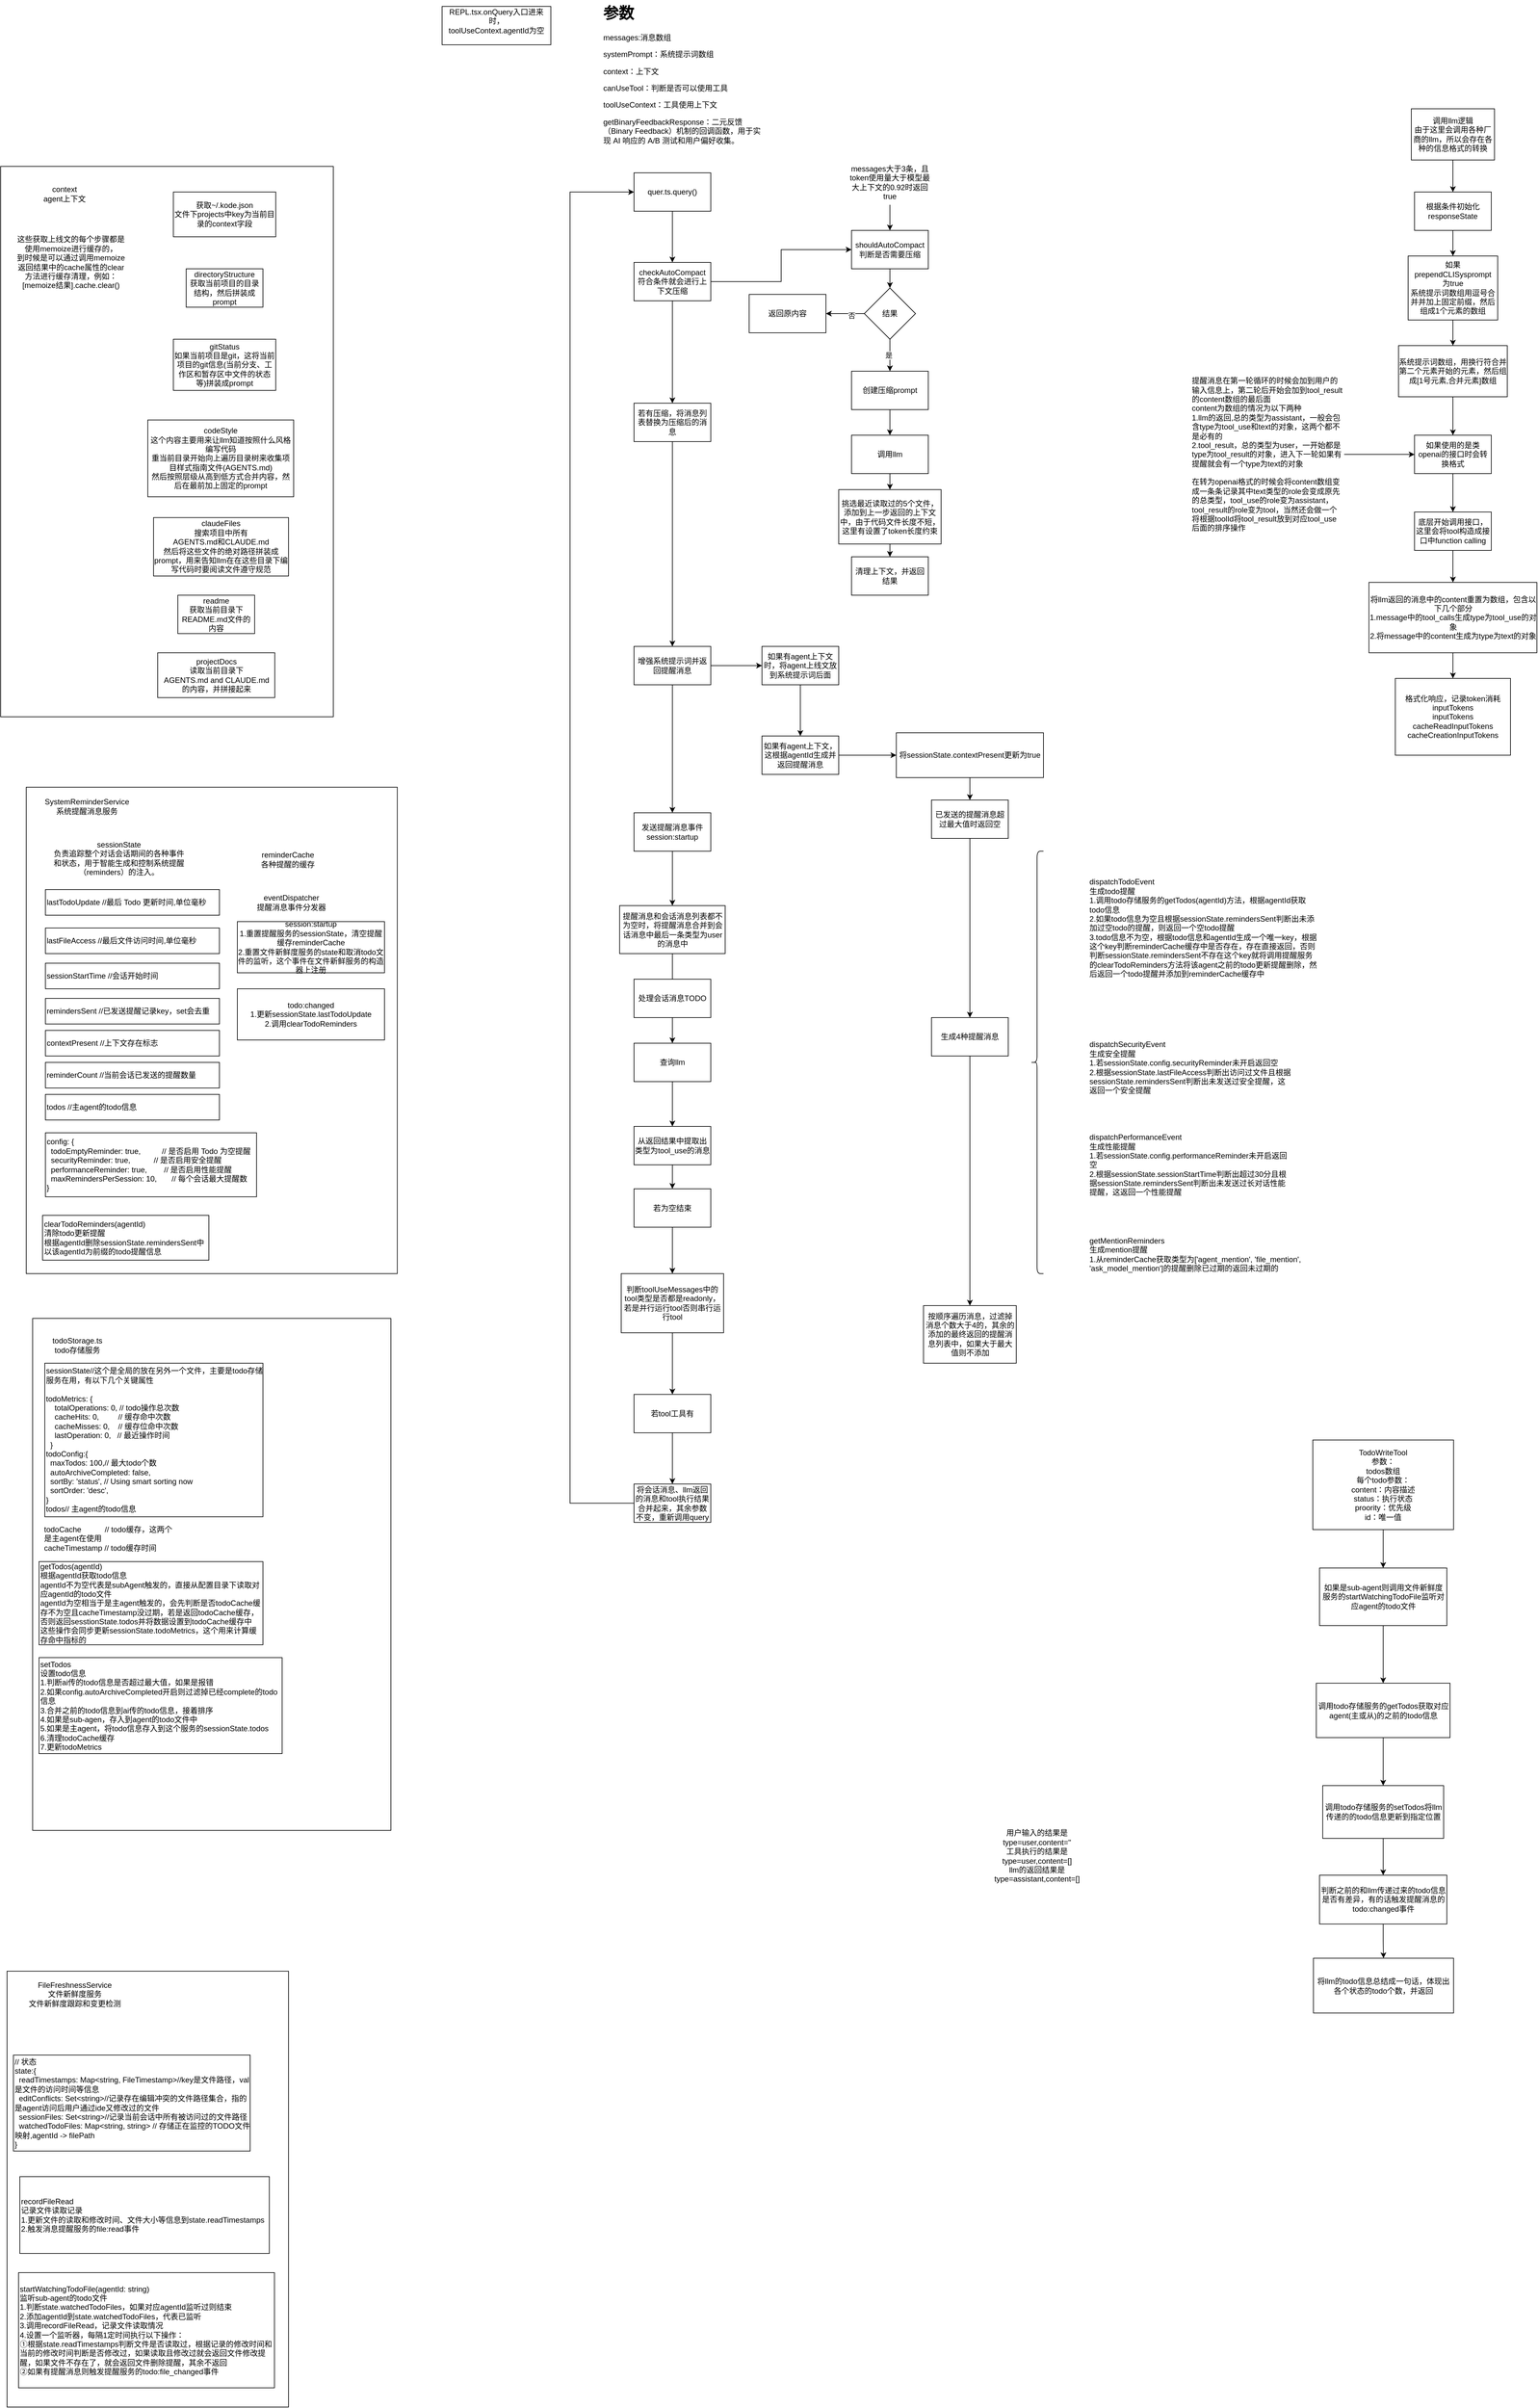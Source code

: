 <mxfile version="28.2.5">
  <diagram name="第 1 页" id="Q0NscItecU1U9k1imM_O">
    <mxGraphModel dx="2053" dy="1830" grid="1" gridSize="10" guides="1" tooltips="1" connect="1" arrows="1" fold="1" page="1" pageScale="1" pageWidth="827" pageHeight="1169" math="0" shadow="0">
      <root>
        <mxCell id="0" />
        <mxCell id="1" parent="0" />
        <mxCell id="Ng6PZ43AAAkMnln1ni1C-49" value="" style="rounded=0;whiteSpace=wrap;html=1;" vertex="1" parent="1">
          <mxGeometry x="-800" y="2900" width="440" height="681" as="geometry" />
        </mxCell>
        <mxCell id="P5QHbWgMxLtJwnUJuL_Y-58" value="" style="rounded=0;whiteSpace=wrap;html=1;" parent="1" vertex="1">
          <mxGeometry x="-770" y="1050" width="580" height="760" as="geometry" />
        </mxCell>
        <mxCell id="P5QHbWgMxLtJwnUJuL_Y-53" value="" style="rounded=0;whiteSpace=wrap;html=1;" parent="1" vertex="1">
          <mxGeometry x="-810" y="80" width="520" height="860" as="geometry" />
        </mxCell>
        <mxCell id="P5QHbWgMxLtJwnUJuL_Y-4" value="" style="edgeStyle=orthogonalEdgeStyle;rounded=0;orthogonalLoop=1;jettySize=auto;html=1;" parent="1" source="P5QHbWgMxLtJwnUJuL_Y-1" target="P5QHbWgMxLtJwnUJuL_Y-3" edge="1">
          <mxGeometry relative="1" as="geometry" />
        </mxCell>
        <mxCell id="P5QHbWgMxLtJwnUJuL_Y-1" value="quer.ts.query()" style="rounded=0;whiteSpace=wrap;html=1;" parent="1" vertex="1">
          <mxGeometry x="180" y="90" width="120" height="60" as="geometry" />
        </mxCell>
        <mxCell id="P5QHbWgMxLtJwnUJuL_Y-6" value="" style="edgeStyle=orthogonalEdgeStyle;rounded=0;orthogonalLoop=1;jettySize=auto;html=1;entryX=0;entryY=0.5;entryDx=0;entryDy=0;" parent="1" source="P5QHbWgMxLtJwnUJuL_Y-3" target="P5QHbWgMxLtJwnUJuL_Y-5" edge="1">
          <mxGeometry relative="1" as="geometry" />
        </mxCell>
        <mxCell id="P5QHbWgMxLtJwnUJuL_Y-24" value="" style="edgeStyle=orthogonalEdgeStyle;rounded=0;orthogonalLoop=1;jettySize=auto;html=1;" parent="1" source="P5QHbWgMxLtJwnUJuL_Y-3" target="P5QHbWgMxLtJwnUJuL_Y-23" edge="1">
          <mxGeometry relative="1" as="geometry" />
        </mxCell>
        <mxCell id="P5QHbWgMxLtJwnUJuL_Y-3" value="checkAutoCompact&lt;div&gt;符合条件就会进行上下文压缩&lt;/div&gt;" style="rounded=0;whiteSpace=wrap;html=1;" parent="1" vertex="1">
          <mxGeometry x="180" y="230" width="120" height="60" as="geometry" />
        </mxCell>
        <mxCell id="P5QHbWgMxLtJwnUJuL_Y-9" value="" style="edgeStyle=orthogonalEdgeStyle;rounded=0;orthogonalLoop=1;jettySize=auto;html=1;" parent="1" source="P5QHbWgMxLtJwnUJuL_Y-5" target="P5QHbWgMxLtJwnUJuL_Y-8" edge="1">
          <mxGeometry relative="1" as="geometry" />
        </mxCell>
        <mxCell id="P5QHbWgMxLtJwnUJuL_Y-5" value="shouldAutoCompact&lt;div&gt;判断是否需要压缩&lt;/div&gt;" style="whiteSpace=wrap;html=1;rounded=0;" parent="1" vertex="1">
          <mxGeometry x="520" y="180" width="120" height="60" as="geometry" />
        </mxCell>
        <mxCell id="P5QHbWgMxLtJwnUJuL_Y-11" value="" style="edgeStyle=orthogonalEdgeStyle;rounded=0;orthogonalLoop=1;jettySize=auto;html=1;" parent="1" source="P5QHbWgMxLtJwnUJuL_Y-8" target="P5QHbWgMxLtJwnUJuL_Y-10" edge="1">
          <mxGeometry relative="1" as="geometry" />
        </mxCell>
        <mxCell id="P5QHbWgMxLtJwnUJuL_Y-13" value="是" style="edgeLabel;html=1;align=center;verticalAlign=middle;resizable=0;points=[];" parent="P5QHbWgMxLtJwnUJuL_Y-11" vertex="1" connectable="0">
          <mxGeometry x="0.009" y="-2" relative="1" as="geometry">
            <mxPoint as="offset" />
          </mxGeometry>
        </mxCell>
        <mxCell id="P5QHbWgMxLtJwnUJuL_Y-15" value="" style="edgeStyle=orthogonalEdgeStyle;rounded=0;orthogonalLoop=1;jettySize=auto;html=1;" parent="1" source="P5QHbWgMxLtJwnUJuL_Y-8" edge="1">
          <mxGeometry relative="1" as="geometry">
            <mxPoint x="480" y="310" as="targetPoint" />
          </mxGeometry>
        </mxCell>
        <mxCell id="P5QHbWgMxLtJwnUJuL_Y-16" value="否" style="edgeLabel;html=1;align=center;verticalAlign=middle;resizable=0;points=[];" parent="P5QHbWgMxLtJwnUJuL_Y-15" vertex="1" connectable="0">
          <mxGeometry x="-0.347" y="3" relative="1" as="geometry">
            <mxPoint as="offset" />
          </mxGeometry>
        </mxCell>
        <mxCell id="P5QHbWgMxLtJwnUJuL_Y-8" value="结果" style="rhombus;whiteSpace=wrap;html=1;rounded=0;" parent="1" vertex="1">
          <mxGeometry x="540" y="270" width="80" height="80" as="geometry" />
        </mxCell>
        <mxCell id="P5QHbWgMxLtJwnUJuL_Y-26" value="" style="edgeStyle=orthogonalEdgeStyle;rounded=0;orthogonalLoop=1;jettySize=auto;html=1;" parent="1" source="P5QHbWgMxLtJwnUJuL_Y-10" target="P5QHbWgMxLtJwnUJuL_Y-25" edge="1">
          <mxGeometry relative="1" as="geometry" />
        </mxCell>
        <mxCell id="P5QHbWgMxLtJwnUJuL_Y-10" value="创建压缩prompt" style="whiteSpace=wrap;html=1;rounded=0;" parent="1" vertex="1">
          <mxGeometry x="520" y="400" width="120" height="60" as="geometry" />
        </mxCell>
        <mxCell id="P5QHbWgMxLtJwnUJuL_Y-19" value="返回原内容" style="rounded=0;whiteSpace=wrap;html=1;" parent="1" vertex="1">
          <mxGeometry x="360" y="280" width="120" height="60" as="geometry" />
        </mxCell>
        <mxCell id="P5QHbWgMxLtJwnUJuL_Y-22" style="edgeStyle=orthogonalEdgeStyle;rounded=0;orthogonalLoop=1;jettySize=auto;html=1;exitX=0.5;exitY=1;exitDx=0;exitDy=0;entryX=0.5;entryY=0;entryDx=0;entryDy=0;" parent="1" source="P5QHbWgMxLtJwnUJuL_Y-21" target="P5QHbWgMxLtJwnUJuL_Y-5" edge="1">
          <mxGeometry relative="1" as="geometry" />
        </mxCell>
        <mxCell id="P5QHbWgMxLtJwnUJuL_Y-21" value="messages大于3条，且token使用量大于模型最大上下文的0.92时返回true" style="text;html=1;align=center;verticalAlign=middle;whiteSpace=wrap;rounded=0;" parent="1" vertex="1">
          <mxGeometry x="515" y="70" width="130" height="70" as="geometry" />
        </mxCell>
        <mxCell id="Ng6PZ43AAAkMnln1ni1C-2" value="" style="edgeStyle=orthogonalEdgeStyle;rounded=0;orthogonalLoop=1;jettySize=auto;html=1;" edge="1" parent="1" source="P5QHbWgMxLtJwnUJuL_Y-23" target="Ng6PZ43AAAkMnln1ni1C-1">
          <mxGeometry relative="1" as="geometry" />
        </mxCell>
        <mxCell id="P5QHbWgMxLtJwnUJuL_Y-23" value="若有压缩，将消息列表替换为压缩后的消息" style="whiteSpace=wrap;html=1;rounded=0;" parent="1" vertex="1">
          <mxGeometry x="180" y="450" width="120" height="60" as="geometry" />
        </mxCell>
        <mxCell id="P5QHbWgMxLtJwnUJuL_Y-41" value="" style="edgeStyle=orthogonalEdgeStyle;rounded=0;orthogonalLoop=1;jettySize=auto;html=1;" parent="1" source="P5QHbWgMxLtJwnUJuL_Y-25" target="P5QHbWgMxLtJwnUJuL_Y-40" edge="1">
          <mxGeometry relative="1" as="geometry" />
        </mxCell>
        <mxCell id="P5QHbWgMxLtJwnUJuL_Y-25" value="调用llm" style="whiteSpace=wrap;html=1;rounded=0;" parent="1" vertex="1">
          <mxGeometry x="520" y="500" width="120" height="60" as="geometry" />
        </mxCell>
        <mxCell id="P5QHbWgMxLtJwnUJuL_Y-29" value="" style="edgeStyle=orthogonalEdgeStyle;rounded=0;orthogonalLoop=1;jettySize=auto;html=1;" parent="1" source="P5QHbWgMxLtJwnUJuL_Y-27" target="P5QHbWgMxLtJwnUJuL_Y-28" edge="1">
          <mxGeometry relative="1" as="geometry" />
        </mxCell>
        <mxCell id="P5QHbWgMxLtJwnUJuL_Y-27" value="调用llm逻辑&lt;div&gt;由于这里会调用各种厂商的llm，所以会存在各种的信息格式的转换&lt;/div&gt;" style="rounded=0;whiteSpace=wrap;html=1;" parent="1" vertex="1">
          <mxGeometry x="1395" y="-10" width="130" height="80" as="geometry" />
        </mxCell>
        <mxCell id="P5QHbWgMxLtJwnUJuL_Y-31" value="" style="edgeStyle=orthogonalEdgeStyle;rounded=0;orthogonalLoop=1;jettySize=auto;html=1;" parent="1" source="P5QHbWgMxLtJwnUJuL_Y-28" target="P5QHbWgMxLtJwnUJuL_Y-30" edge="1">
          <mxGeometry relative="1" as="geometry" />
        </mxCell>
        <mxCell id="P5QHbWgMxLtJwnUJuL_Y-28" value="根据条件初始化&lt;div&gt;responseState&lt;/div&gt;" style="whiteSpace=wrap;html=1;rounded=0;" parent="1" vertex="1">
          <mxGeometry x="1400" y="120" width="120" height="60" as="geometry" />
        </mxCell>
        <mxCell id="P5QHbWgMxLtJwnUJuL_Y-33" value="" style="edgeStyle=orthogonalEdgeStyle;rounded=0;orthogonalLoop=1;jettySize=auto;html=1;" parent="1" source="P5QHbWgMxLtJwnUJuL_Y-30" target="P5QHbWgMxLtJwnUJuL_Y-32" edge="1">
          <mxGeometry relative="1" as="geometry" />
        </mxCell>
        <mxCell id="P5QHbWgMxLtJwnUJuL_Y-30" value="如果prependCLISysprompt&lt;div&gt;为true&lt;/div&gt;&lt;div&gt;系统提示词数组用逗号合并并加上固定前缀，然后组成1个元素的数组&lt;/div&gt;" style="whiteSpace=wrap;html=1;rounded=0;" parent="1" vertex="1">
          <mxGeometry x="1390" y="220" width="140" height="100" as="geometry" />
        </mxCell>
        <mxCell id="P5QHbWgMxLtJwnUJuL_Y-35" value="" style="edgeStyle=orthogonalEdgeStyle;rounded=0;orthogonalLoop=1;jettySize=auto;html=1;" parent="1" source="P5QHbWgMxLtJwnUJuL_Y-32" target="P5QHbWgMxLtJwnUJuL_Y-34" edge="1">
          <mxGeometry relative="1" as="geometry" />
        </mxCell>
        <mxCell id="P5QHbWgMxLtJwnUJuL_Y-32" value="系统提示词数组，用换行符合并第二个元素开始的元素，然后组成[1号元素,合并元素]数组" style="whiteSpace=wrap;html=1;rounded=0;" parent="1" vertex="1">
          <mxGeometry x="1375" y="360" width="170" height="80" as="geometry" />
        </mxCell>
        <mxCell id="P5QHbWgMxLtJwnUJuL_Y-37" value="" style="edgeStyle=orthogonalEdgeStyle;rounded=0;orthogonalLoop=1;jettySize=auto;html=1;" parent="1" source="P5QHbWgMxLtJwnUJuL_Y-34" target="P5QHbWgMxLtJwnUJuL_Y-36" edge="1">
          <mxGeometry relative="1" as="geometry" />
        </mxCell>
        <mxCell id="P5QHbWgMxLtJwnUJuL_Y-34" value="如果使用的是类openai的接口时会转换格式" style="whiteSpace=wrap;html=1;rounded=0;" parent="1" vertex="1">
          <mxGeometry x="1400" y="500" width="120" height="60" as="geometry" />
        </mxCell>
        <mxCell id="P5QHbWgMxLtJwnUJuL_Y-39" value="" style="edgeStyle=orthogonalEdgeStyle;rounded=0;orthogonalLoop=1;jettySize=auto;html=1;" parent="1" source="Ng6PZ43AAAkMnln1ni1C-44" target="P5QHbWgMxLtJwnUJuL_Y-38" edge="1">
          <mxGeometry relative="1" as="geometry" />
        </mxCell>
        <mxCell id="P5QHbWgMxLtJwnUJuL_Y-36" value="底层开始调用接口，这里会将tool构造成接口中function calling" style="whiteSpace=wrap;html=1;rounded=0;" parent="1" vertex="1">
          <mxGeometry x="1400" y="620" width="120" height="60" as="geometry" />
        </mxCell>
        <mxCell id="P5QHbWgMxLtJwnUJuL_Y-38" value="格式化响应，记录token消耗&lt;div&gt;inputTokens&lt;/div&gt;&lt;div&gt;inputTokens&lt;/div&gt;&lt;div&gt;cacheReadInputTokens&lt;/div&gt;&lt;div&gt;cacheCreationInputTokens&lt;/div&gt;" style="whiteSpace=wrap;html=1;rounded=0;" parent="1" vertex="1">
          <mxGeometry x="1370" y="880" width="180" height="120" as="geometry" />
        </mxCell>
        <mxCell id="P5QHbWgMxLtJwnUJuL_Y-43" value="" style="edgeStyle=orthogonalEdgeStyle;rounded=0;orthogonalLoop=1;jettySize=auto;html=1;" parent="1" source="P5QHbWgMxLtJwnUJuL_Y-40" target="P5QHbWgMxLtJwnUJuL_Y-42" edge="1">
          <mxGeometry relative="1" as="geometry" />
        </mxCell>
        <mxCell id="P5QHbWgMxLtJwnUJuL_Y-40" value="挑选最近读取过的5个文件，添加到上一步返回的上下文中，由于代码文件长度不短，这里有设置了token长度约束" style="whiteSpace=wrap;html=1;rounded=0;" parent="1" vertex="1">
          <mxGeometry x="500" y="585" width="160" height="85" as="geometry" />
        </mxCell>
        <mxCell id="P5QHbWgMxLtJwnUJuL_Y-42" value="清理上下文，并返回结果" style="whiteSpace=wrap;html=1;rounded=0;" parent="1" vertex="1">
          <mxGeometry x="520" y="690" width="120" height="60" as="geometry" />
        </mxCell>
        <mxCell id="P5QHbWgMxLtJwnUJuL_Y-45" value="codeStyle&lt;br&gt;&lt;div&gt;这个内容主要用来让llm知道按照什么风格编写代码&lt;br&gt;&lt;div&gt;重当前目录开始向上遍历目录树来收集项目样式指南文件(AGENTS.md)&lt;/div&gt;&lt;div&gt;然后按照层级从高到低方式合并内容，然后在最前加上固定的prompt&lt;/div&gt;&lt;/div&gt;" style="rounded=0;whiteSpace=wrap;html=1;" parent="1" vertex="1">
          <mxGeometry x="-580" y="476.25" width="228" height="120" as="geometry" />
        </mxCell>
        <mxCell id="P5QHbWgMxLtJwnUJuL_Y-46" value="获取~/.kode.json&lt;div&gt;文件下projects中key为当前目录的context字段&lt;/div&gt;" style="rounded=0;whiteSpace=wrap;html=1;" parent="1" vertex="1">
          <mxGeometry x="-540" y="120" width="160" height="70" as="geometry" />
        </mxCell>
        <mxCell id="P5QHbWgMxLtJwnUJuL_Y-47" value="&lt;div&gt;directoryStructure&lt;/div&gt;获取当前项目的目录结构，然后拼装成prompt" style="rounded=0;whiteSpace=wrap;html=1;" parent="1" vertex="1">
          <mxGeometry x="-520" y="240" width="120" height="60" as="geometry" />
        </mxCell>
        <mxCell id="P5QHbWgMxLtJwnUJuL_Y-48" value="这些获取上线文的每个步骤都是使用memoize进行缓存的，&lt;div&gt;到时候是可以通过调用memoize返回结果中的cache属性的clear方法进行缓存清理，例如：&lt;/div&gt;&lt;div&gt;[memoize结果].cache.clear()&lt;/div&gt;" style="text;html=1;align=center;verticalAlign=middle;whiteSpace=wrap;rounded=0;" parent="1" vertex="1">
          <mxGeometry x="-790" y="180" width="180" height="100" as="geometry" />
        </mxCell>
        <mxCell id="P5QHbWgMxLtJwnUJuL_Y-49" value="&lt;div&gt;claudeFiles&lt;/div&gt;搜索项目中所有&lt;div&gt;AGENTS.md和CLAUDE.md&lt;/div&gt;&lt;div&gt;然后将这些文件的绝对路径拼装成prompt，用来告知llm在在这些目录下编写代码时要阅读文件遵守规范&lt;/div&gt;" style="rounded=0;whiteSpace=wrap;html=1;" parent="1" vertex="1">
          <mxGeometry x="-571" y="628.75" width="211" height="91.25" as="geometry" />
        </mxCell>
        <mxCell id="P5QHbWgMxLtJwnUJuL_Y-50" value="&lt;div&gt;gitStatus&lt;/div&gt;如果当前项目是git，这将当前项目的git信息(当前分支、工作区和暂存区中文件的状态等)拼装成prompt" style="rounded=0;whiteSpace=wrap;html=1;" parent="1" vertex="1">
          <mxGeometry x="-540" y="350" width="160" height="80" as="geometry" />
        </mxCell>
        <mxCell id="P5QHbWgMxLtJwnUJuL_Y-51" value="&lt;div&gt;readme&lt;/div&gt;获取当前目录下README.md文件的内容" style="rounded=0;whiteSpace=wrap;html=1;" parent="1" vertex="1">
          <mxGeometry x="-533" y="750" width="120" height="60" as="geometry" />
        </mxCell>
        <mxCell id="P5QHbWgMxLtJwnUJuL_Y-52" value="projectDocs&lt;div&gt;读取当前目录下&lt;/div&gt;&lt;div&gt;AGENTS.md and CLAUDE.md&lt;/div&gt;&lt;div&gt;的内容，并拼接起来&lt;/div&gt;" style="rounded=0;whiteSpace=wrap;html=1;" parent="1" vertex="1">
          <mxGeometry x="-564.5" y="840" width="183" height="70" as="geometry" />
        </mxCell>
        <mxCell id="P5QHbWgMxLtJwnUJuL_Y-54" value="context&lt;div&gt;agent上下文&lt;/div&gt;" style="text;html=1;align=center;verticalAlign=middle;whiteSpace=wrap;rounded=0;" parent="1" vertex="1">
          <mxGeometry x="-760" y="105" width="100" height="35" as="geometry" />
        </mxCell>
        <mxCell id="P5QHbWgMxLtJwnUJuL_Y-56" value="&lt;h1 style=&quot;margin-top: 0px;&quot;&gt;参数&lt;/h1&gt;&lt;p&gt;messages:消息数组&lt;/p&gt;&lt;p&gt;systemPrompt：系统提示词数组&lt;/p&gt;&lt;p&gt;context：上下文&lt;/p&gt;&lt;p&gt;canUseTool：判断是否可以使用工具&lt;/p&gt;&lt;p&gt;toolUseContext：工具使用上下文&lt;/p&gt;&lt;p&gt;getBinaryFeedbackResponse：二元反馈（Binary Feedback）机制的回调函数，用于实现 AI 响应的 A/B 测试和用户偏好收集。&lt;/p&gt;" style="text;html=1;whiteSpace=wrap;overflow=hidden;rounded=0;" parent="1" vertex="1">
          <mxGeometry x="130" y="-180" width="250" height="250" as="geometry" />
        </mxCell>
        <mxCell id="P5QHbWgMxLtJwnUJuL_Y-57" value="REPL.tsx.onQuery入口进来时，&lt;div&gt;&lt;span style=&quot;text-align: left;&quot;&gt;toolUseContext.&lt;/span&gt;agentId为空&lt;/div&gt;&lt;div&gt;&lt;br&gt;&lt;/div&gt;" style="rounded=0;whiteSpace=wrap;html=1;" parent="1" vertex="1">
          <mxGeometry x="-120" y="-170" width="170" height="60" as="geometry" />
        </mxCell>
        <mxCell id="P5QHbWgMxLtJwnUJuL_Y-59" value="SystemReminderService&lt;div&gt;系统提醒消息服务&lt;/div&gt;" style="text;html=1;align=center;verticalAlign=middle;whiteSpace=wrap;rounded=0;" parent="1" vertex="1">
          <mxGeometry x="-750" y="1070" width="150" height="20" as="geometry" />
        </mxCell>
        <mxCell id="P5QHbWgMxLtJwnUJuL_Y-60" value="&lt;div&gt;sessionState&lt;/div&gt;负责追踪整个对话会话期间的各种事件和状态，用于智能生成和控制系统提醒（reminders）的注入。" style="text;html=1;align=center;verticalAlign=middle;whiteSpace=wrap;rounded=0;" parent="1" vertex="1">
          <mxGeometry x="-730" y="1130" width="210" height="61" as="geometry" />
        </mxCell>
        <mxCell id="P5QHbWgMxLtJwnUJuL_Y-62" value="lastTodoUpdate //最后 Todo 更新时间,单位毫秒" style="rounded=0;whiteSpace=wrap;html=1;align=left;" parent="1" vertex="1">
          <mxGeometry x="-740" y="1210" width="272" height="40" as="geometry" />
        </mxCell>
        <mxCell id="P5QHbWgMxLtJwnUJuL_Y-63" value="lastFileAccess //最后文件访问时间,单位毫秒" style="rounded=0;whiteSpace=wrap;html=1;align=left;" parent="1" vertex="1">
          <mxGeometry x="-740" y="1270" width="272" height="40" as="geometry" />
        </mxCell>
        <mxCell id="P5QHbWgMxLtJwnUJuL_Y-64" value="sessionStartTime //会话开始时间" style="rounded=0;whiteSpace=wrap;html=1;align=left;" parent="1" vertex="1">
          <mxGeometry x="-740" y="1325" width="272" height="40" as="geometry" />
        </mxCell>
        <mxCell id="P5QHbWgMxLtJwnUJuL_Y-65" value="remindersSent //已发送提醒记录key，set会去重" style="rounded=0;whiteSpace=wrap;html=1;align=left;" parent="1" vertex="1">
          <mxGeometry x="-740" y="1380" width="272" height="40" as="geometry" />
        </mxCell>
        <mxCell id="P5QHbWgMxLtJwnUJuL_Y-66" value="contextPresent //上下文存在标志" style="rounded=0;whiteSpace=wrap;html=1;align=left;" parent="1" vertex="1">
          <mxGeometry x="-740" y="1430" width="272" height="40" as="geometry" />
        </mxCell>
        <mxCell id="P5QHbWgMxLtJwnUJuL_Y-67" value="reminderCount //当前会话已发送的提醒数量" style="rounded=0;whiteSpace=wrap;html=1;align=left;" parent="1" vertex="1">
          <mxGeometry x="-740" y="1480" width="272" height="40" as="geometry" />
        </mxCell>
        <mxCell id="Ng6PZ43AAAkMnln1ni1C-4" value="" style="edgeStyle=orthogonalEdgeStyle;rounded=0;orthogonalLoop=1;jettySize=auto;html=1;" edge="1" parent="1" source="Ng6PZ43AAAkMnln1ni1C-1" target="Ng6PZ43AAAkMnln1ni1C-3">
          <mxGeometry relative="1" as="geometry" />
        </mxCell>
        <mxCell id="Ng6PZ43AAAkMnln1ni1C-25" value="" style="edgeStyle=orthogonalEdgeStyle;rounded=0;orthogonalLoop=1;jettySize=auto;html=1;" edge="1" parent="1" source="Ng6PZ43AAAkMnln1ni1C-1" target="Ng6PZ43AAAkMnln1ni1C-24">
          <mxGeometry relative="1" as="geometry" />
        </mxCell>
        <mxCell id="Ng6PZ43AAAkMnln1ni1C-1" value="增强系统提示词并返回提醒消息" style="whiteSpace=wrap;html=1;rounded=0;" vertex="1" parent="1">
          <mxGeometry x="180" y="830" width="120" height="60" as="geometry" />
        </mxCell>
        <mxCell id="Ng6PZ43AAAkMnln1ni1C-6" value="" style="edgeStyle=orthogonalEdgeStyle;rounded=0;orthogonalLoop=1;jettySize=auto;html=1;" edge="1" parent="1" source="Ng6PZ43AAAkMnln1ni1C-3" target="Ng6PZ43AAAkMnln1ni1C-5">
          <mxGeometry relative="1" as="geometry" />
        </mxCell>
        <mxCell id="Ng6PZ43AAAkMnln1ni1C-3" value="如果有agent上下文时，将agent上线文放到系统提示词后面" style="whiteSpace=wrap;html=1;rounded=0;" vertex="1" parent="1">
          <mxGeometry x="380" y="830" width="120" height="60" as="geometry" />
        </mxCell>
        <mxCell id="Ng6PZ43AAAkMnln1ni1C-8" value="" style="edgeStyle=orthogonalEdgeStyle;rounded=0;orthogonalLoop=1;jettySize=auto;html=1;" edge="1" parent="1" source="Ng6PZ43AAAkMnln1ni1C-5" target="Ng6PZ43AAAkMnln1ni1C-7">
          <mxGeometry relative="1" as="geometry" />
        </mxCell>
        <mxCell id="Ng6PZ43AAAkMnln1ni1C-5" value="如果有agent上下文，这根据agentId生成并返回提醒消息" style="whiteSpace=wrap;html=1;rounded=0;" vertex="1" parent="1">
          <mxGeometry x="380" y="970" width="120" height="60" as="geometry" />
        </mxCell>
        <mxCell id="Ng6PZ43AAAkMnln1ni1C-10" value="" style="edgeStyle=orthogonalEdgeStyle;rounded=0;orthogonalLoop=1;jettySize=auto;html=1;" edge="1" parent="1" source="Ng6PZ43AAAkMnln1ni1C-7" target="Ng6PZ43AAAkMnln1ni1C-9">
          <mxGeometry relative="1" as="geometry" />
        </mxCell>
        <mxCell id="Ng6PZ43AAAkMnln1ni1C-7" value="将sessionState.contextPresent更新为true" style="whiteSpace=wrap;html=1;rounded=0;" vertex="1" parent="1">
          <mxGeometry x="590" y="965" width="230" height="70" as="geometry" />
        </mxCell>
        <mxCell id="Ng6PZ43AAAkMnln1ni1C-12" value="" style="edgeStyle=orthogonalEdgeStyle;rounded=0;orthogonalLoop=1;jettySize=auto;html=1;" edge="1" parent="1" source="Ng6PZ43AAAkMnln1ni1C-9" target="Ng6PZ43AAAkMnln1ni1C-11">
          <mxGeometry relative="1" as="geometry" />
        </mxCell>
        <mxCell id="Ng6PZ43AAAkMnln1ni1C-9" value="已发送的提醒消息超过最大值时返回空" style="whiteSpace=wrap;html=1;rounded=0;" vertex="1" parent="1">
          <mxGeometry x="645" y="1070" width="120" height="60" as="geometry" />
        </mxCell>
        <mxCell id="Ng6PZ43AAAkMnln1ni1C-14" value="" style="edgeStyle=orthogonalEdgeStyle;rounded=0;orthogonalLoop=1;jettySize=auto;html=1;" edge="1" parent="1" source="Ng6PZ43AAAkMnln1ni1C-11" target="Ng6PZ43AAAkMnln1ni1C-13">
          <mxGeometry relative="1" as="geometry" />
        </mxCell>
        <mxCell id="Ng6PZ43AAAkMnln1ni1C-11" value="生成4种提醒消息" style="whiteSpace=wrap;html=1;rounded=0;" vertex="1" parent="1">
          <mxGeometry x="645" y="1410" width="120" height="60" as="geometry" />
        </mxCell>
        <mxCell id="Ng6PZ43AAAkMnln1ni1C-13" value="按顺序遍历消息，过滤掉消息个数大于4的，其余的添加的最终返回的提醒消息列表中，如果大于最大值则不添加" style="whiteSpace=wrap;html=1;rounded=0;" vertex="1" parent="1">
          <mxGeometry x="632.5" y="1860" width="145" height="90" as="geometry" />
        </mxCell>
        <mxCell id="Ng6PZ43AAAkMnln1ni1C-16" value="dispatchTodoEvent&lt;div&gt;生成todo提醒&lt;/div&gt;&lt;div&gt;1.调用todo存储服务的getTodos(agentId)方法，根据agentId获取todo信息&lt;/div&gt;&lt;div&gt;2.如果todo信息为空且根据sessionState.remindersSent判断出未添加过空todo的提醒，则返回一个空todo提醒&lt;/div&gt;&lt;div&gt;3.todo信息不为空，根据todo信息和agentId生成一个唯一key，根据这个key判断reminderCache缓存中是否存在，存在直接返回，否则判断sessionState.remindersSent不存在这个key就将调用提醒服务的clearTodoReminders方法将该agent之前的todo更新提醒删除，然后返回一个todo提醒并添加到reminderCache缓存中&lt;/div&gt;" style="text;html=1;align=left;verticalAlign=middle;whiteSpace=wrap;rounded=0;" vertex="1" parent="1">
          <mxGeometry x="890" y="1140" width="360" height="260" as="geometry" />
        </mxCell>
        <mxCell id="Ng6PZ43AAAkMnln1ni1C-17" value="todos //主agent的todo信息" style="rounded=0;whiteSpace=wrap;html=1;align=left;" vertex="1" parent="1">
          <mxGeometry x="-740" y="1530" width="272" height="40" as="geometry" />
        </mxCell>
        <mxCell id="Ng6PZ43AAAkMnln1ni1C-19" value="reminderCache&lt;div&gt;各种提醒的缓存&lt;/div&gt;" style="text;html=1;align=center;verticalAlign=middle;whiteSpace=wrap;rounded=0;" vertex="1" parent="1">
          <mxGeometry x="-412" y="1146" width="102" height="34" as="geometry" />
        </mxCell>
        <mxCell id="Ng6PZ43AAAkMnln1ni1C-20" value="dispatchSecurityEvent&lt;div&gt;生成安全提醒&lt;/div&gt;&lt;div&gt;1.若sessionState.config.securityReminder未开启返回空&lt;/div&gt;&lt;div&gt;2.根据sessionState.lastFileAccess判断出访问过文件且根据sessionState.remindersSent判断出未发送过安全提醒，这返回一个安全提醒&lt;/div&gt;" style="text;html=1;align=left;verticalAlign=middle;whiteSpace=wrap;rounded=0;" vertex="1" parent="1">
          <mxGeometry x="890" y="1435" width="320" height="105" as="geometry" />
        </mxCell>
        <mxCell id="Ng6PZ43AAAkMnln1ni1C-21" value="dispatchPerformanceEvent&lt;div&gt;生成性能提醒&lt;/div&gt;&lt;div&gt;1.若sessionState.config.performanceReminder未开启返回空&lt;/div&gt;&lt;div&gt;2.根据sessionState.sessionStartTime判断出超过30分且根据sessionState.remindersSent判断出未发送过长对话性能提醒，这返回一个性能提醒&lt;/div&gt;" style="text;html=1;align=left;verticalAlign=middle;whiteSpace=wrap;rounded=0;" vertex="1" parent="1">
          <mxGeometry x="890" y="1580" width="320" height="120" as="geometry" />
        </mxCell>
        <mxCell id="Ng6PZ43AAAkMnln1ni1C-22" value="getMentionReminders&lt;div&gt;生成mention提醒&lt;/div&gt;&lt;div&gt;1.从reminderCache获取类型为[&#39;agent_mention&#39;, &#39;file_mention&#39;, &#39;ask_model_mention&#39;]的提醒删除已过期的返回未过期的&lt;/div&gt;" style="text;html=1;align=left;verticalAlign=middle;whiteSpace=wrap;rounded=0;" vertex="1" parent="1">
          <mxGeometry x="890" y="1739" width="350" height="81" as="geometry" />
        </mxCell>
        <mxCell id="Ng6PZ43AAAkMnln1ni1C-23" value="" style="shape=curlyBracket;whiteSpace=wrap;html=1;rounded=1;labelPosition=left;verticalLabelPosition=middle;align=right;verticalAlign=middle;" vertex="1" parent="1">
          <mxGeometry x="800" y="1150" width="20" height="660" as="geometry" />
        </mxCell>
        <mxCell id="Ng6PZ43AAAkMnln1ni1C-29" value="" style="edgeStyle=orthogonalEdgeStyle;rounded=0;orthogonalLoop=1;jettySize=auto;html=1;" edge="1" parent="1" source="Ng6PZ43AAAkMnln1ni1C-24" target="Ng6PZ43AAAkMnln1ni1C-28">
          <mxGeometry relative="1" as="geometry" />
        </mxCell>
        <mxCell id="Ng6PZ43AAAkMnln1ni1C-24" value="发送提醒消息事件&lt;div&gt;session:startup&lt;/div&gt;" style="whiteSpace=wrap;html=1;rounded=0;" vertex="1" parent="1">
          <mxGeometry x="180" y="1090" width="120" height="60" as="geometry" />
        </mxCell>
        <mxCell id="Ng6PZ43AAAkMnln1ni1C-26" value="eventDispatcher&lt;div&gt;提醒消息事件分发器&lt;/div&gt;" style="text;html=1;align=center;verticalAlign=middle;whiteSpace=wrap;rounded=0;" vertex="1" parent="1">
          <mxGeometry x="-412" y="1210" width="113" height="40" as="geometry" />
        </mxCell>
        <mxCell id="Ng6PZ43AAAkMnln1ni1C-27" value="&lt;div&gt;session:startup&lt;/div&gt;1.重置提醒服务的sessionState，清空提醒缓存reminderCache&lt;div&gt;2.重置文件新鲜度服务的state和取消todo文件的监听，这个事件在文件新鲜服务的构造器上注册&lt;/div&gt;" style="rounded=0;whiteSpace=wrap;html=1;" vertex="1" parent="1">
          <mxGeometry x="-440" y="1260" width="230" height="80" as="geometry" />
        </mxCell>
        <mxCell id="Ng6PZ43AAAkMnln1ni1C-31" value="" style="edgeStyle=orthogonalEdgeStyle;rounded=0;orthogonalLoop=1;jettySize=auto;html=1;" edge="1" parent="1" source="Ng6PZ43AAAkMnln1ni1C-28" target="Ng6PZ43AAAkMnln1ni1C-30">
          <mxGeometry relative="1" as="geometry" />
        </mxCell>
        <mxCell id="Ng6PZ43AAAkMnln1ni1C-28" value="提醒消息和会话消息列表都不为空时，将提醒消息合并到会话消息中最后一条类型为user的消息中" style="whiteSpace=wrap;html=1;rounded=0;" vertex="1" parent="1">
          <mxGeometry x="157.5" y="1235" width="165" height="75" as="geometry" />
        </mxCell>
        <mxCell id="Ng6PZ43AAAkMnln1ni1C-33" value="" style="edgeStyle=orthogonalEdgeStyle;rounded=0;orthogonalLoop=1;jettySize=auto;html=1;" edge="1" parent="1" source="Ng6PZ43AAAkMnln1ni1C-30" target="Ng6PZ43AAAkMnln1ni1C-32">
          <mxGeometry relative="1" as="geometry" />
        </mxCell>
        <mxCell id="Ng6PZ43AAAkMnln1ni1C-30" value="查询llm" style="whiteSpace=wrap;html=1;rounded=0;" vertex="1" parent="1">
          <mxGeometry x="180" y="1450" width="120" height="60" as="geometry" />
        </mxCell>
        <mxCell id="Ng6PZ43AAAkMnln1ni1C-35" value="" style="edgeStyle=orthogonalEdgeStyle;rounded=0;orthogonalLoop=1;jettySize=auto;html=1;" edge="1" parent="1" source="Ng6PZ43AAAkMnln1ni1C-32" target="Ng6PZ43AAAkMnln1ni1C-34">
          <mxGeometry relative="1" as="geometry" />
        </mxCell>
        <mxCell id="Ng6PZ43AAAkMnln1ni1C-32" value="从返回结果中提取出类型为tool_use的消息" style="whiteSpace=wrap;html=1;rounded=0;" vertex="1" parent="1">
          <mxGeometry x="180" y="1580" width="120" height="60" as="geometry" />
        </mxCell>
        <mxCell id="Ng6PZ43AAAkMnln1ni1C-37" value="" style="edgeStyle=orthogonalEdgeStyle;rounded=0;orthogonalLoop=1;jettySize=auto;html=1;" edge="1" parent="1" source="Ng6PZ43AAAkMnln1ni1C-34" target="Ng6PZ43AAAkMnln1ni1C-36">
          <mxGeometry relative="1" as="geometry" />
        </mxCell>
        <mxCell id="Ng6PZ43AAAkMnln1ni1C-34" value="若为空结束" style="whiteSpace=wrap;html=1;rounded=0;" vertex="1" parent="1">
          <mxGeometry x="180" y="1677.5" width="120" height="60" as="geometry" />
        </mxCell>
        <mxCell id="Ng6PZ43AAAkMnln1ni1C-39" value="" style="edgeStyle=orthogonalEdgeStyle;rounded=0;orthogonalLoop=1;jettySize=auto;html=1;" edge="1" parent="1" source="Ng6PZ43AAAkMnln1ni1C-36" target="Ng6PZ43AAAkMnln1ni1C-38">
          <mxGeometry relative="1" as="geometry" />
        </mxCell>
        <mxCell id="Ng6PZ43AAAkMnln1ni1C-36" value="判断toolUseMessages中的tool类型是否都是readonly，若是并行运行tool否则串行运行tool" style="whiteSpace=wrap;html=1;rounded=0;" vertex="1" parent="1">
          <mxGeometry x="160" y="1810" width="160" height="92.5" as="geometry" />
        </mxCell>
        <mxCell id="Ng6PZ43AAAkMnln1ni1C-41" value="" style="edgeStyle=orthogonalEdgeStyle;rounded=0;orthogonalLoop=1;jettySize=auto;html=1;" edge="1" parent="1" source="Ng6PZ43AAAkMnln1ni1C-38" target="Ng6PZ43AAAkMnln1ni1C-40">
          <mxGeometry relative="1" as="geometry" />
        </mxCell>
        <mxCell id="Ng6PZ43AAAkMnln1ni1C-38" value="若tool工具有" style="whiteSpace=wrap;html=1;rounded=0;" vertex="1" parent="1">
          <mxGeometry x="180" y="1998.75" width="120" height="60" as="geometry" />
        </mxCell>
        <mxCell id="Ng6PZ43AAAkMnln1ni1C-42" style="edgeStyle=orthogonalEdgeStyle;rounded=0;orthogonalLoop=1;jettySize=auto;html=1;exitX=0;exitY=0.5;exitDx=0;exitDy=0;entryX=0;entryY=0.5;entryDx=0;entryDy=0;" edge="1" parent="1" source="Ng6PZ43AAAkMnln1ni1C-40" target="P5QHbWgMxLtJwnUJuL_Y-1">
          <mxGeometry relative="1" as="geometry">
            <Array as="points">
              <mxPoint x="80" y="2169" />
              <mxPoint x="80" y="120" />
            </Array>
          </mxGeometry>
        </mxCell>
        <mxCell id="Ng6PZ43AAAkMnln1ni1C-40" value="将会话消息、llm返回的消息和tool执行结果合并起来，其余参数不变，重新调用query" style="whiteSpace=wrap;html=1;rounded=0;" vertex="1" parent="1">
          <mxGeometry x="180" y="2138.75" width="120" height="60" as="geometry" />
        </mxCell>
        <mxCell id="Ng6PZ43AAAkMnln1ni1C-43" value="处理会话消息TODO" style="rounded=0;whiteSpace=wrap;html=1;" vertex="1" parent="1">
          <mxGeometry x="180" y="1350" width="120" height="60" as="geometry" />
        </mxCell>
        <mxCell id="Ng6PZ43AAAkMnln1ni1C-45" value="" style="edgeStyle=orthogonalEdgeStyle;rounded=0;orthogonalLoop=1;jettySize=auto;html=1;" edge="1" parent="1" source="P5QHbWgMxLtJwnUJuL_Y-36" target="Ng6PZ43AAAkMnln1ni1C-44">
          <mxGeometry relative="1" as="geometry">
            <mxPoint x="1460" y="680" as="sourcePoint" />
            <mxPoint x="1460" y="830" as="targetPoint" />
          </mxGeometry>
        </mxCell>
        <mxCell id="Ng6PZ43AAAkMnln1ni1C-44" value="将llm返回的消息中的content重置为数组，包含以下几个部分&lt;div&gt;1.message中的tool_calls生成type为tool_use的对象&lt;/div&gt;&lt;div&gt;2.将message中的content生成为type为text的对象&lt;/div&gt;" style="rounded=0;whiteSpace=wrap;html=1;" vertex="1" parent="1">
          <mxGeometry x="1328.75" y="730" width="262.5" height="110" as="geometry" />
        </mxCell>
        <mxCell id="Ng6PZ43AAAkMnln1ni1C-48" value="" style="edgeStyle=orthogonalEdgeStyle;rounded=0;orthogonalLoop=1;jettySize=auto;html=1;" edge="1" parent="1" source="Ng6PZ43AAAkMnln1ni1C-46" target="Ng6PZ43AAAkMnln1ni1C-47">
          <mxGeometry relative="1" as="geometry" />
        </mxCell>
        <mxCell id="Ng6PZ43AAAkMnln1ni1C-46" value="TodoWriteTool&lt;div&gt;参数：&lt;/div&gt;&lt;div&gt;todos数组&lt;/div&gt;&lt;div&gt;每个todo参数：&lt;/div&gt;&lt;div&gt;content：内容描述&lt;/div&gt;&lt;div&gt;status：执行状态&lt;/div&gt;&lt;div&gt;proority：优先级&lt;/div&gt;&lt;div&gt;id：唯一值&lt;/div&gt;" style="rounded=0;whiteSpace=wrap;html=1;" vertex="1" parent="1">
          <mxGeometry x="1241" y="2070" width="220" height="140" as="geometry" />
        </mxCell>
        <mxCell id="Ng6PZ43AAAkMnln1ni1C-63" value="" style="edgeStyle=orthogonalEdgeStyle;rounded=0;orthogonalLoop=1;jettySize=auto;html=1;" edge="1" parent="1" source="Ng6PZ43AAAkMnln1ni1C-47" target="Ng6PZ43AAAkMnln1ni1C-62">
          <mxGeometry relative="1" as="geometry" />
        </mxCell>
        <mxCell id="Ng6PZ43AAAkMnln1ni1C-47" value="如果是sub-agent则调用文件新鲜度服务的startWatchingTodoFile监听对应agent的todo文件" style="whiteSpace=wrap;html=1;rounded=0;" vertex="1" parent="1">
          <mxGeometry x="1251.5" y="2270" width="199" height="90" as="geometry" />
        </mxCell>
        <mxCell id="Ng6PZ43AAAkMnln1ni1C-50" value="FileFreshnessService&lt;div&gt;文件新鲜度服务&lt;br&gt;&lt;div&gt;文件新鲜度跟踪和变更检测&lt;/div&gt;&lt;/div&gt;" style="text;html=1;align=center;verticalAlign=middle;whiteSpace=wrap;rounded=0;" vertex="1" parent="1">
          <mxGeometry x="-794.5" y="2911" width="200" height="50" as="geometry" />
        </mxCell>
        <mxCell id="Ng6PZ43AAAkMnln1ni1C-53" value="&lt;div&gt;// 状态&lt;/div&gt;state:&lt;span style=&quot;background-color: transparent;&quot;&gt;{&lt;/span&gt;&lt;div&gt;&amp;nbsp; readTimestamps: Map&amp;lt;string, FileTimestamp&amp;gt;//key是文件路径，val是文件的访问时间等信息&lt;/div&gt;&lt;div&gt;&amp;nbsp; editConflicts: Set&amp;lt;string&amp;gt;//记录存在编辑冲突的文件路径集合，指的是agent访问后用户通过ide又修改过的文件&lt;/div&gt;&lt;div&gt;&amp;nbsp; sessionFiles: Set&amp;lt;string&amp;gt;//记录当前会话中所有被访问过的文件路径&lt;/div&gt;&lt;div&gt;&amp;nbsp; watchedTodoFiles: Map&amp;lt;string, string&amp;gt; // 存储正在监控的TODO文件映射,agentId -&amp;gt; filePath&lt;/div&gt;&lt;div&gt;}&lt;/div&gt;" style="rounded=0;whiteSpace=wrap;html=1;align=left;" vertex="1" parent="1">
          <mxGeometry x="-790" y="3031" width="370" height="150" as="geometry" />
        </mxCell>
        <mxCell id="Ng6PZ43AAAkMnln1ni1C-54" value="recordFileRead&lt;div&gt;记录文件读取记录&lt;/div&gt;&lt;div&gt;1.更新文件的读取和修改时间、文件大小等信息到state.readTimestamps&lt;/div&gt;&lt;div&gt;2.触发消息提醒服务的file:read事件&lt;/div&gt;" style="rounded=0;whiteSpace=wrap;html=1;align=left;" vertex="1" parent="1">
          <mxGeometry x="-780" y="3221" width="390" height="120" as="geometry" />
        </mxCell>
        <mxCell id="Ng6PZ43AAAkMnln1ni1C-55" value="startWatchingTodoFile(agentId: string)&lt;div&gt;监听sub-agent的todo文件&lt;/div&gt;&lt;div&gt;1.判断state.watchedTodoFiles，如果对应agentId监听过则结束&lt;/div&gt;&lt;div&gt;2.添加agentId到state.watchedTodoFiles，代表已监听&lt;/div&gt;&lt;div&gt;3.调用&lt;span style=&quot;background-color: transparent; color: light-dark(rgb(0, 0, 0), rgb(255, 255, 255));&quot;&gt;recordFileRead，记录文件读取情况&lt;/span&gt;&lt;/div&gt;&lt;div&gt;&lt;span style=&quot;background-color: transparent; color: light-dark(rgb(0, 0, 0), rgb(255, 255, 255));&quot;&gt;4.设置一个监听器，每隔1定时间执行以下操作：&lt;br&gt;①根据&lt;/span&gt;&lt;span style=&quot;background-color: transparent;&quot;&gt;state.readTimestamps判断文件是否读取过，根据记录的修改时间和当前的修改时间判断是否修改过，如果读取且修改过就会返回文件修改提醒，如果文件不存在了，就会返回文件删除提醒，其余不返回&lt;/span&gt;&lt;/div&gt;&lt;div&gt;&lt;span style=&quot;background-color: transparent;&quot;&gt;②如果有提醒消息则触发提醒服务的&lt;/span&gt;&lt;span style=&quot;background-color: transparent;&quot;&gt;todo:file_changed事件&lt;/span&gt;&lt;/div&gt;" style="rounded=0;whiteSpace=wrap;html=1;align=left;" vertex="1" parent="1">
          <mxGeometry x="-782" y="3371" width="400" height="180" as="geometry" />
        </mxCell>
        <mxCell id="Ng6PZ43AAAkMnln1ni1C-56" value="" style="rounded=0;whiteSpace=wrap;html=1;" vertex="1" parent="1">
          <mxGeometry x="-760" y="1880" width="560" height="800" as="geometry" />
        </mxCell>
        <mxCell id="Ng6PZ43AAAkMnln1ni1C-57" value="todoStorage.ts&lt;div&gt;todo存储服务&lt;/div&gt;" style="text;html=1;align=center;verticalAlign=middle;whiteSpace=wrap;rounded=0;" vertex="1" parent="1">
          <mxGeometry x="-750" y="1903" width="120" height="37" as="geometry" />
        </mxCell>
        <mxCell id="Ng6PZ43AAAkMnln1ni1C-58" value="sessionState//这个是全局的放在另外一个文件，主要是todo存储服务在用，有以下几个关键属性&lt;div&gt;&lt;br&gt;&lt;/div&gt;&lt;div&gt;todoMetrics:&amp;nbsp;&lt;span style=&quot;background-color: transparent;&quot;&gt;{&lt;/span&gt;&lt;div&gt;&amp;nbsp; &amp;nbsp; totalOperations: 0, // todo操作总次数&lt;/div&gt;&lt;div&gt;&amp;nbsp; &amp;nbsp; cacheHits: 0,&amp;nbsp; &amp;nbsp; &amp;nbsp; &amp;nbsp; &amp;nbsp;// 缓存命中次数&lt;/div&gt;&lt;div&gt;&amp;nbsp; &amp;nbsp; cacheMisses: 0,&amp;nbsp; &amp;nbsp; // 缓存位命中次数&lt;/div&gt;&lt;div&gt;&amp;nbsp; &amp;nbsp; lastOperation: 0,&amp;nbsp; &amp;nbsp;// 最近操作时间&lt;/div&gt;&lt;div&gt;&amp;nbsp; }&lt;/div&gt;&lt;/div&gt;&lt;div&gt;todoConfig:&lt;span style=&quot;background-color: transparent;&quot;&gt;{&lt;/span&gt;&lt;/div&gt;&lt;div&gt;&amp;nbsp; maxTodos: 100,// 最大todo个数&lt;/div&gt;&lt;div&gt;&amp;nbsp; autoArchiveCompleted: false,&lt;/div&gt;&lt;div&gt;&amp;nbsp; sortBy: &#39;status&#39;, // Using smart sorting now&lt;/div&gt;&lt;div&gt;&amp;nbsp; sortOrder: &#39;desc&#39;,&lt;/div&gt;&lt;div&gt;}&lt;/div&gt;&lt;div&gt;todos// 主agent的todo信息&lt;/div&gt;" style="rounded=0;whiteSpace=wrap;html=1;align=left;" vertex="1" parent="1">
          <mxGeometry x="-741" y="1950" width="341" height="240" as="geometry" />
        </mxCell>
        <mxCell id="Ng6PZ43AAAkMnln1ni1C-59" value="todoCache&amp;nbsp; &amp;nbsp; &amp;nbsp; &amp;nbsp; &amp;nbsp; &amp;nbsp;// todo缓存，这两个是主agent在使用&lt;div&gt;cacheTimestamp // todo缓存时间&lt;/div&gt;" style="text;html=1;align=left;verticalAlign=middle;whiteSpace=wrap;rounded=0;" vertex="1" parent="1">
          <mxGeometry x="-744.5" y="2198.75" width="204.5" height="50" as="geometry" />
        </mxCell>
        <mxCell id="Ng6PZ43AAAkMnln1ni1C-60" value="getTodos(agentId)&lt;div&gt;&lt;div&gt;根据agentId获取todo信息&lt;/div&gt;&lt;div&gt;agentId不为空代表是subAgent触发的，直接从配置目录下读取对应agentId的todo文件&lt;/div&gt;&lt;div&gt;agentId为空相当于是主agent触发的，会先判断是否todoCache缓存不为空且cacheTimestamp没过期，若是返回todoCache缓存，否则返回sesstionState.todos并将数据设置到todoCache缓存中&lt;/div&gt;&lt;/div&gt;&lt;div&gt;这些操作会同步更新sessionState.todoMetrics，这个用来计算缓存命中指标的&lt;/div&gt;" style="rounded=0;whiteSpace=wrap;html=1;align=left;" vertex="1" parent="1">
          <mxGeometry x="-750" y="2260" width="350" height="130" as="geometry" />
        </mxCell>
        <mxCell id="Ng6PZ43AAAkMnln1ni1C-61" value="clearTodoReminders(agentId)&lt;div&gt;清除todo更新提醒&lt;/div&gt;&lt;div&gt;根据agentId删除sessionState.remindersSent中以该agentId为前缀的todo提醒信息&lt;/div&gt;" style="rounded=0;whiteSpace=wrap;html=1;align=left;" vertex="1" parent="1">
          <mxGeometry x="-744.5" y="1719" width="260" height="70" as="geometry" />
        </mxCell>
        <mxCell id="Ng6PZ43AAAkMnln1ni1C-67" value="" style="edgeStyle=orthogonalEdgeStyle;rounded=0;orthogonalLoop=1;jettySize=auto;html=1;" edge="1" parent="1" source="Ng6PZ43AAAkMnln1ni1C-62" target="Ng6PZ43AAAkMnln1ni1C-66">
          <mxGeometry relative="1" as="geometry" />
        </mxCell>
        <mxCell id="Ng6PZ43AAAkMnln1ni1C-62" value="调用todo存储服务的getTodos获取对应agent(主或从)的之前的todo信息" style="whiteSpace=wrap;html=1;rounded=0;" vertex="1" parent="1">
          <mxGeometry x="1246.5" y="2450" width="209" height="85" as="geometry" />
        </mxCell>
        <mxCell id="Ng6PZ43AAAkMnln1ni1C-64" value="&lt;div&gt;config: {&lt;/div&gt;&lt;div&gt;&amp;nbsp; todoEmptyReminder: true,&amp;nbsp; &amp;nbsp; &amp;nbsp; &amp;nbsp; &amp;nbsp; // 是否启用 Todo 为空提醒&lt;/div&gt;&lt;div&gt;&amp;nbsp; securityReminder: true,&amp;nbsp; &amp;nbsp; &amp;nbsp; &amp;nbsp; &amp;nbsp; &amp;nbsp;// 是否启用安全提醒&lt;/div&gt;&lt;div style=&quot;&quot;&gt;&amp;nbsp; performanceReminder: true,&amp;nbsp; &amp;nbsp; &amp;nbsp; &amp;nbsp; // 是否启用性能提醒&lt;/div&gt;&lt;div&gt;&amp;nbsp; maxRemindersPerSession: 10,&amp;nbsp; &amp;nbsp; &amp;nbsp; &amp;nbsp;// 每个会话最大提醒数&lt;/div&gt;&lt;div style=&quot;&quot;&gt;}&lt;/div&gt;" style="rounded=0;whiteSpace=wrap;html=1;align=left;" vertex="1" parent="1">
          <mxGeometry x="-740" y="1590" width="330" height="100" as="geometry" />
        </mxCell>
        <mxCell id="Ng6PZ43AAAkMnln1ni1C-65" value="setTodos&lt;div&gt;设置todo信息&lt;/div&gt;&lt;div&gt;1.&lt;span style=&quot;background-color: transparent; color: light-dark(rgb(0, 0, 0), rgb(255, 255, 255));&quot;&gt;判断ai传的todo信息是否超过最大值，如果是报错&lt;/span&gt;&lt;/div&gt;&lt;div&gt;&lt;span style=&quot;background-color: transparent; color: light-dark(rgb(0, 0, 0), rgb(255, 255, 255));&quot;&gt;2.如果&lt;/span&gt;&lt;span style=&quot;background-color: transparent;&quot;&gt;config.autoArchiveCompleted开启则过滤掉已经complete的todo信息&lt;/span&gt;&lt;/div&gt;&lt;div&gt;3.&lt;span style=&quot;background-color: transparent; color: light-dark(rgb(0, 0, 0), rgb(255, 255, 255));&quot;&gt;合并之前的todo信息到ai传的todo信息，接着排序&lt;/span&gt;&lt;/div&gt;&lt;div&gt;&lt;span style=&quot;background-color: transparent; color: light-dark(rgb(0, 0, 0), rgb(255, 255, 255));&quot;&gt;4.&lt;/span&gt;&lt;span style=&quot;background-color: transparent; color: light-dark(rgb(0, 0, 0), rgb(255, 255, 255));&quot;&gt;如果是sub-agen，存入到agent的todo文件中&lt;/span&gt;&lt;/div&gt;&lt;div&gt;5.如果是主agent，将todo信息存入到这个服务的sessionState.todos&lt;/div&gt;&lt;div&gt;6.清理todoCache缓存&lt;/div&gt;&lt;div&gt;7.更新todoMetrics&lt;/div&gt;" style="rounded=0;whiteSpace=wrap;html=1;align=left;" vertex="1" parent="1">
          <mxGeometry x="-750" y="2410" width="380" height="150" as="geometry" />
        </mxCell>
        <mxCell id="Ng6PZ43AAAkMnln1ni1C-70" value="" style="edgeStyle=orthogonalEdgeStyle;rounded=0;orthogonalLoop=1;jettySize=auto;html=1;" edge="1" parent="1" source="Ng6PZ43AAAkMnln1ni1C-66" target="Ng6PZ43AAAkMnln1ni1C-69">
          <mxGeometry relative="1" as="geometry" />
        </mxCell>
        <mxCell id="Ng6PZ43AAAkMnln1ni1C-66" value="调用todo存储服务的setTodos将llm传递的的todo信息更新到指定位置" style="whiteSpace=wrap;html=1;rounded=0;" vertex="1" parent="1">
          <mxGeometry x="1256.5" y="2610" width="189" height="82.5" as="geometry" />
        </mxCell>
        <mxCell id="Ng6PZ43AAAkMnln1ni1C-68" value="&lt;div&gt;todo:changed&lt;/div&gt;1.更新sessionState.lastTodoUpdate&lt;div&gt;2.调用clearTodoReminders&lt;/div&gt;" style="rounded=0;whiteSpace=wrap;html=1;" vertex="1" parent="1">
          <mxGeometry x="-440" y="1365" width="230" height="80" as="geometry" />
        </mxCell>
        <mxCell id="Ng6PZ43AAAkMnln1ni1C-72" value="" style="edgeStyle=orthogonalEdgeStyle;rounded=0;orthogonalLoop=1;jettySize=auto;html=1;" edge="1" parent="1" source="Ng6PZ43AAAkMnln1ni1C-69" target="Ng6PZ43AAAkMnln1ni1C-71">
          <mxGeometry relative="1" as="geometry" />
        </mxCell>
        <mxCell id="Ng6PZ43AAAkMnln1ni1C-69" value="判断之前的和llm传递过来的todo信息是否有差异，有的话触发提醒消息的todo:changed事件" style="whiteSpace=wrap;html=1;rounded=0;" vertex="1" parent="1">
          <mxGeometry x="1251.5" y="2750" width="199" height="76.25" as="geometry" />
        </mxCell>
        <mxCell id="Ng6PZ43AAAkMnln1ni1C-71" value="将llm的todo信息总结成一句话，体现出各个状态的todo个数，并返回" style="whiteSpace=wrap;html=1;rounded=0;" vertex="1" parent="1">
          <mxGeometry x="1242" y="2879.69" width="219" height="85.63" as="geometry" />
        </mxCell>
        <mxCell id="Ng6PZ43AAAkMnln1ni1C-73" value="&lt;div&gt;用户输入的结果是&lt;/div&gt;&lt;div&gt;type=user,content=&#39;&#39;&lt;/div&gt;工具执行的结果是&lt;div&gt;type=user,content=[]&lt;/div&gt;&lt;div&gt;llm的返回结果是&lt;/div&gt;&lt;div&gt;type=assistant,content=[]&lt;/div&gt;" style="text;html=1;align=center;verticalAlign=middle;whiteSpace=wrap;rounded=0;" vertex="1" parent="1">
          <mxGeometry x="710" y="2670" width="200" height="100" as="geometry" />
        </mxCell>
        <mxCell id="Ng6PZ43AAAkMnln1ni1C-75" style="edgeStyle=orthogonalEdgeStyle;rounded=0;orthogonalLoop=1;jettySize=auto;html=1;exitX=1;exitY=0.5;exitDx=0;exitDy=0;entryX=0;entryY=0.5;entryDx=0;entryDy=0;" edge="1" parent="1" source="Ng6PZ43AAAkMnln1ni1C-74" target="P5QHbWgMxLtJwnUJuL_Y-34">
          <mxGeometry relative="1" as="geometry" />
        </mxCell>
        <mxCell id="Ng6PZ43AAAkMnln1ni1C-74" value="提醒消息在第一轮循环的时候会加到用户的输入信息上，第二轮后开始会加到tool_result的content数组的最后面&lt;div&gt;content为数组的情况为以下两种&lt;/div&gt;&lt;div&gt;1.llm的返回,总的类型为assistant，一般会包含type为tool_use和text的对象，这两个都不是必有的&lt;/div&gt;&lt;div&gt;2.tool_result，总的类型为user，一开始都是type为tool_result的对象，进入下一轮如果有提醒就会有一个type为text的对象&lt;/div&gt;&lt;div&gt;&lt;br&gt;&lt;/div&gt;&lt;div&gt;在转为openai格式的时候会将content数组变成一条条记录其中text类型的role会变成原先的总类型，tool_use的role变为assistant，tool_result的role变为tool，当然还会做一个将根据toolId将tool_result放到对应tool_use后面的排序操作&lt;/div&gt;" style="text;html=1;align=left;verticalAlign=middle;whiteSpace=wrap;rounded=0;" vertex="1" parent="1">
          <mxGeometry x="1050" y="390" width="240" height="280" as="geometry" />
        </mxCell>
      </root>
    </mxGraphModel>
  </diagram>
</mxfile>
